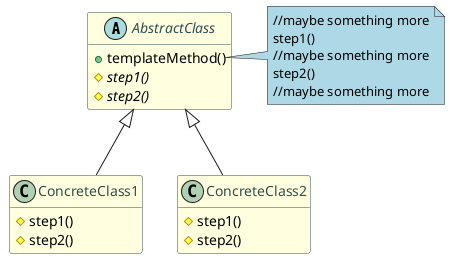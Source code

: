 @startuml
abstract class AbstractClass {
    + templateMethod()
    # {abstract} step1()
    # {abstract} step2()
}

class ConcreteClass1 {
    # step1()
    # step2()
}

class ConcreteClass2 {
    # step1()
    # step2()
}

AbstractClass <|-- ConcreteClass1
AbstractClass <|-- ConcreteClass2

note right of AbstractClass::templateMethod #LightBlue
//maybe something more
step1()
//maybe something more
step2()
//maybe something more
end note

hide empty fields
hide empty methods

skinparam class {
  BackgroundColor LightYellow
  BorderColor DarkSlateGray
  ArrowColor DarkSlateGray
  FontColor DarkSlateGray
}
@enduml
